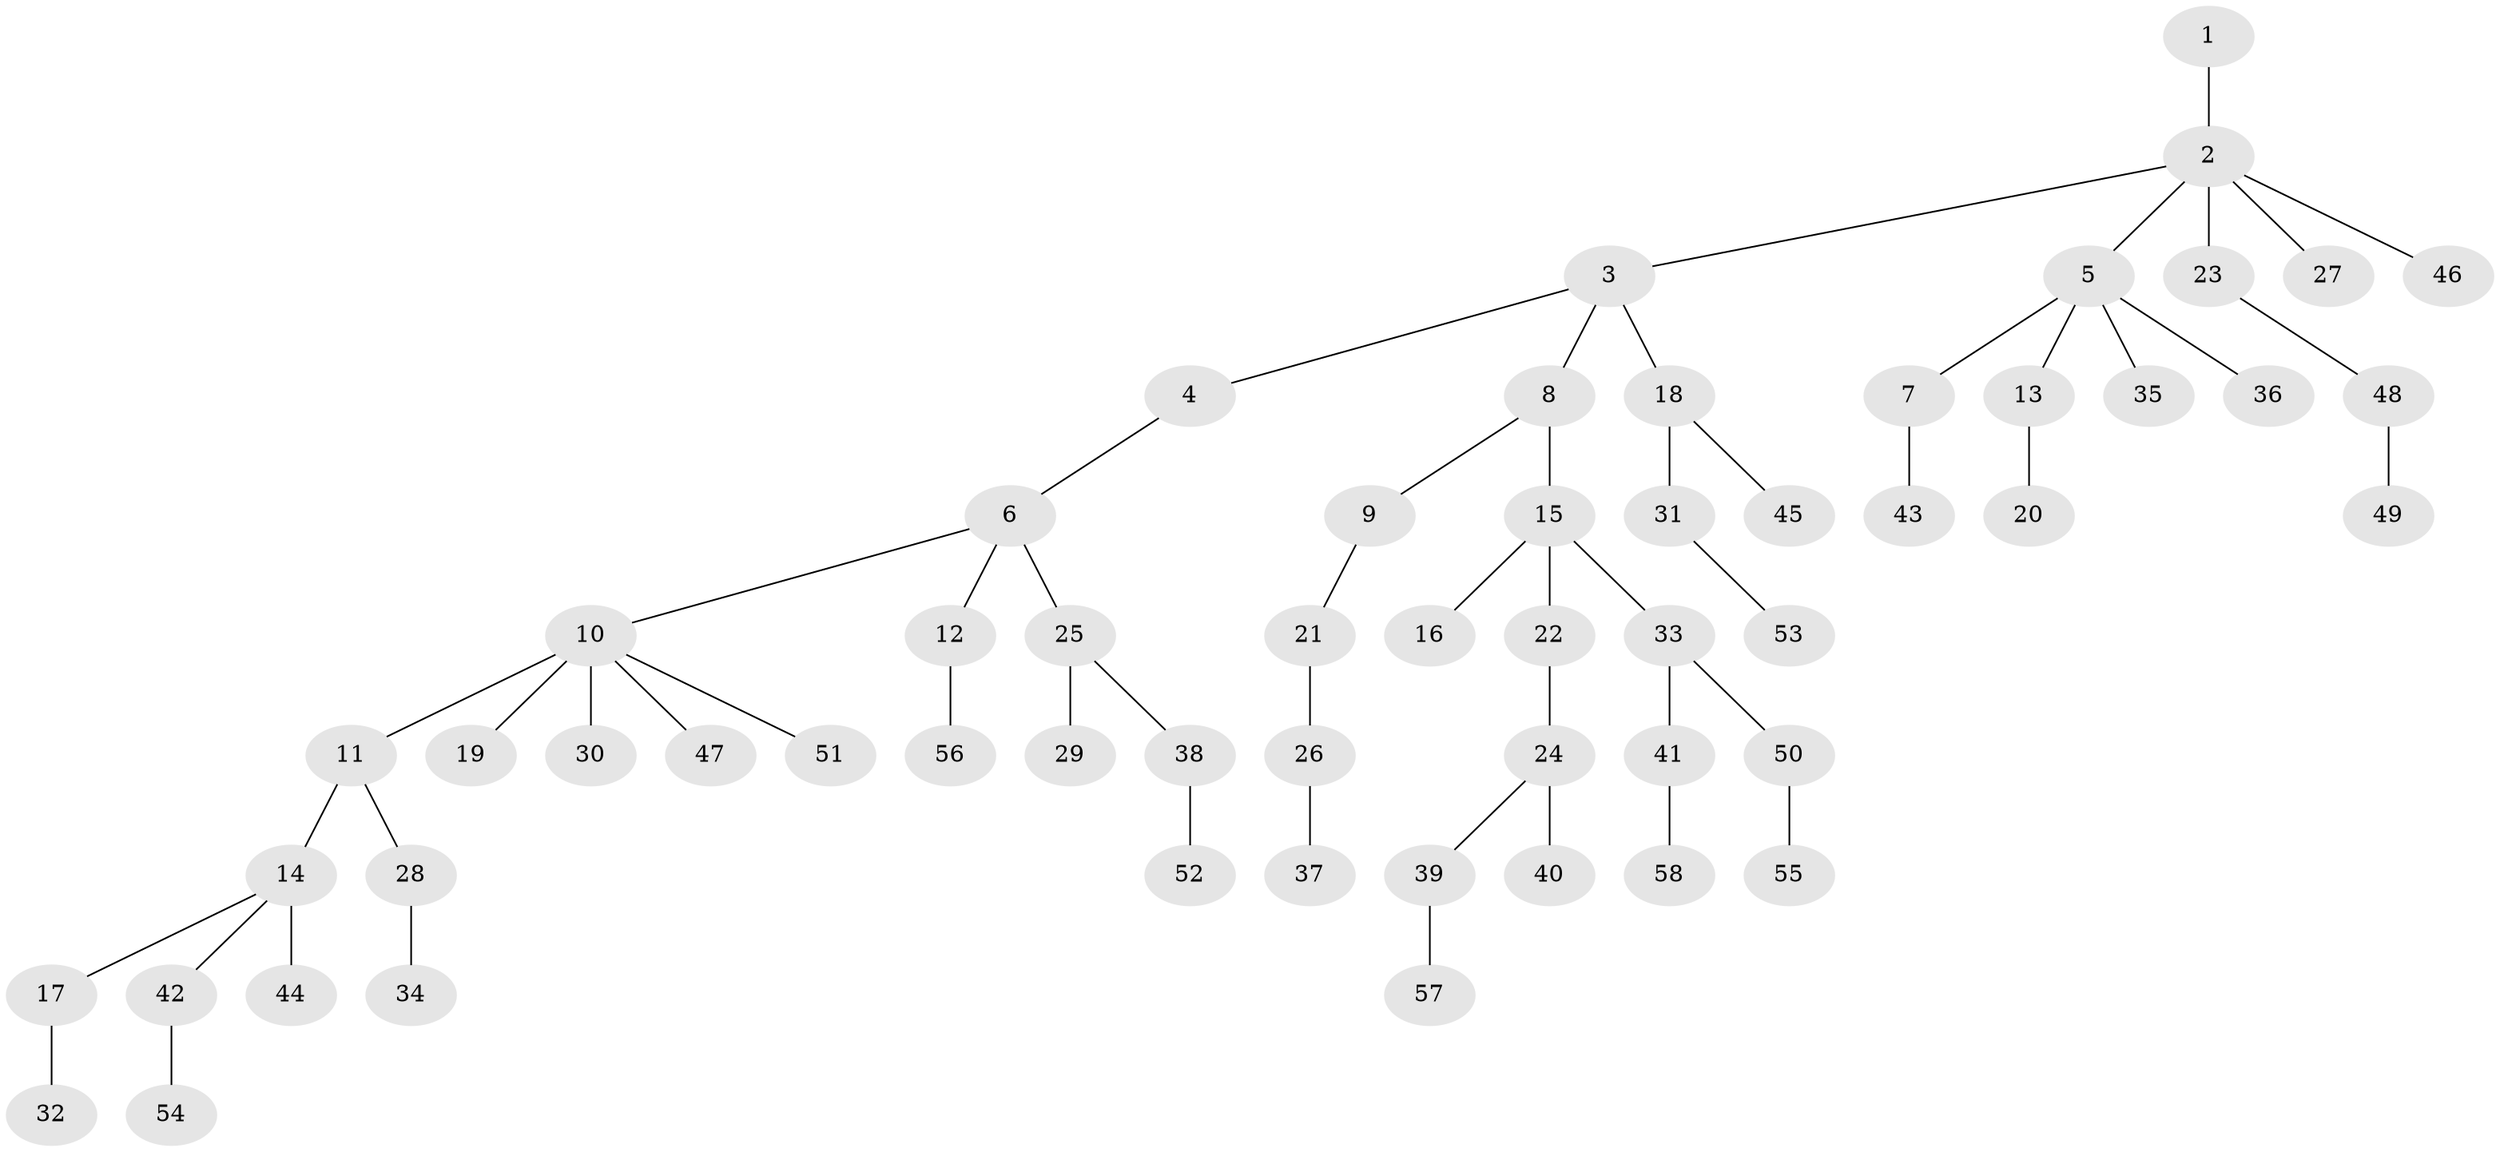 // original degree distribution, {6: 0.014084507042253521, 5: 0.04225352112676056, 3: 0.1056338028169014, 4: 0.08450704225352113, 1: 0.5070422535211268, 7: 0.007042253521126761, 2: 0.23943661971830985}
// Generated by graph-tools (version 1.1) at 2025/51/03/04/25 22:51:44]
// undirected, 58 vertices, 57 edges
graph export_dot {
  node [color=gray90,style=filled];
  1;
  2;
  3;
  4;
  5;
  6;
  7;
  8;
  9;
  10;
  11;
  12;
  13;
  14;
  15;
  16;
  17;
  18;
  19;
  20;
  21;
  22;
  23;
  24;
  25;
  26;
  27;
  28;
  29;
  30;
  31;
  32;
  33;
  34;
  35;
  36;
  37;
  38;
  39;
  40;
  41;
  42;
  43;
  44;
  45;
  46;
  47;
  48;
  49;
  50;
  51;
  52;
  53;
  54;
  55;
  56;
  57;
  58;
  1 -- 2 [weight=4.0];
  2 -- 3 [weight=1.0];
  2 -- 5 [weight=1.0];
  2 -- 23 [weight=1.0];
  2 -- 27 [weight=1.0];
  2 -- 46 [weight=1.0];
  3 -- 4 [weight=1.0];
  3 -- 8 [weight=1.0];
  3 -- 18 [weight=1.0];
  4 -- 6 [weight=1.0];
  5 -- 7 [weight=1.0];
  5 -- 13 [weight=1.0];
  5 -- 35 [weight=1.0];
  5 -- 36 [weight=1.0];
  6 -- 10 [weight=1.0];
  6 -- 12 [weight=1.0];
  6 -- 25 [weight=1.0];
  7 -- 43 [weight=1.0];
  8 -- 9 [weight=1.0];
  8 -- 15 [weight=1.0];
  9 -- 21 [weight=1.0];
  10 -- 11 [weight=1.0];
  10 -- 19 [weight=2.0];
  10 -- 30 [weight=1.0];
  10 -- 47 [weight=1.0];
  10 -- 51 [weight=1.0];
  11 -- 14 [weight=1.0];
  11 -- 28 [weight=1.0];
  12 -- 56 [weight=1.0];
  13 -- 20 [weight=1.0];
  14 -- 17 [weight=1.0];
  14 -- 42 [weight=1.0];
  14 -- 44 [weight=3.0];
  15 -- 16 [weight=1.0];
  15 -- 22 [weight=2.0];
  15 -- 33 [weight=1.0];
  17 -- 32 [weight=1.0];
  18 -- 31 [weight=1.0];
  18 -- 45 [weight=1.0];
  21 -- 26 [weight=4.0];
  22 -- 24 [weight=1.0];
  23 -- 48 [weight=1.0];
  24 -- 39 [weight=2.0];
  24 -- 40 [weight=1.0];
  25 -- 29 [weight=1.0];
  25 -- 38 [weight=1.0];
  26 -- 37 [weight=1.0];
  28 -- 34 [weight=1.0];
  31 -- 53 [weight=1.0];
  33 -- 41 [weight=1.0];
  33 -- 50 [weight=1.0];
  38 -- 52 [weight=1.0];
  39 -- 57 [weight=1.0];
  41 -- 58 [weight=1.0];
  42 -- 54 [weight=1.0];
  48 -- 49 [weight=2.0];
  50 -- 55 [weight=1.0];
}
